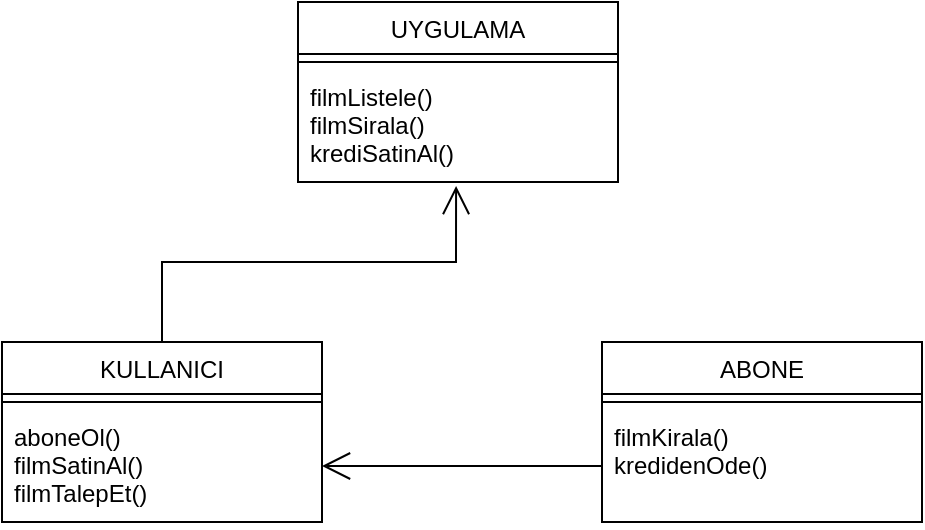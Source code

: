 <mxfile version="19.0.0" type="github">
  <diagram id="C5RBs43oDa-KdzZeNtuy" name="Page-1">
    <mxGraphModel dx="1181" dy="769" grid="1" gridSize="10" guides="1" tooltips="1" connect="1" arrows="1" fold="1" page="1" pageScale="1" pageWidth="827" pageHeight="1169" math="0" shadow="0">
      <root>
        <mxCell id="WIyWlLk6GJQsqaUBKTNV-0" />
        <mxCell id="WIyWlLk6GJQsqaUBKTNV-1" parent="WIyWlLk6GJQsqaUBKTNV-0" />
        <mxCell id="zkfFHV4jXpPFQw0GAbJ--13" value="UYGULAMA" style="swimlane;fontStyle=0;align=center;verticalAlign=top;childLayout=stackLayout;horizontal=1;startSize=26;horizontalStack=0;resizeParent=1;resizeLast=0;collapsible=1;marginBottom=0;rounded=0;shadow=0;strokeWidth=1;" parent="WIyWlLk6GJQsqaUBKTNV-1" vertex="1">
          <mxGeometry x="332" y="220" width="160" height="90" as="geometry">
            <mxRectangle x="340" y="380" width="170" height="26" as="alternateBounds" />
          </mxGeometry>
        </mxCell>
        <mxCell id="zkfFHV4jXpPFQw0GAbJ--15" value="" style="line;html=1;strokeWidth=1;align=left;verticalAlign=middle;spacingTop=-1;spacingLeft=3;spacingRight=3;rotatable=0;labelPosition=right;points=[];portConstraint=eastwest;" parent="zkfFHV4jXpPFQw0GAbJ--13" vertex="1">
          <mxGeometry y="26" width="160" height="8" as="geometry" />
        </mxCell>
        <mxCell id="zkfFHV4jXpPFQw0GAbJ--14" value="filmListele()&#xa;filmSirala()&#xa;krediSatinAl()" style="text;align=left;verticalAlign=top;spacingLeft=4;spacingRight=4;overflow=hidden;rotatable=0;points=[[0,0.5],[1,0.5]];portConstraint=eastwest;spacing=2;" parent="zkfFHV4jXpPFQw0GAbJ--13" vertex="1">
          <mxGeometry y="34" width="160" height="56" as="geometry" />
        </mxCell>
        <mxCell id="-mJ5y1uFMxhFPm_FpY-s-0" value="KULLANICI" style="swimlane;fontStyle=0;align=center;verticalAlign=top;childLayout=stackLayout;horizontal=1;startSize=26;horizontalStack=0;resizeParent=1;resizeLast=0;collapsible=1;marginBottom=0;rounded=0;shadow=0;strokeWidth=1;" vertex="1" parent="WIyWlLk6GJQsqaUBKTNV-1">
          <mxGeometry x="184" y="390" width="160" height="90" as="geometry">
            <mxRectangle x="340" y="380" width="170" height="26" as="alternateBounds" />
          </mxGeometry>
        </mxCell>
        <mxCell id="-mJ5y1uFMxhFPm_FpY-s-1" value="" style="line;html=1;strokeWidth=1;align=left;verticalAlign=middle;spacingTop=-1;spacingLeft=3;spacingRight=3;rotatable=0;labelPosition=right;points=[];portConstraint=eastwest;" vertex="1" parent="-mJ5y1uFMxhFPm_FpY-s-0">
          <mxGeometry y="26" width="160" height="8" as="geometry" />
        </mxCell>
        <mxCell id="-mJ5y1uFMxhFPm_FpY-s-2" value="aboneOl()&#xa;filmSatinAl()&#xa;filmTalepEt()" style="text;align=left;verticalAlign=top;spacingLeft=4;spacingRight=4;overflow=hidden;rotatable=0;points=[[0,0.5],[1,0.5]];portConstraint=eastwest;spacing=2;" vertex="1" parent="-mJ5y1uFMxhFPm_FpY-s-0">
          <mxGeometry y="34" width="160" height="56" as="geometry" />
        </mxCell>
        <mxCell id="-mJ5y1uFMxhFPm_FpY-s-3" value="ABONE" style="swimlane;fontStyle=0;align=center;verticalAlign=top;childLayout=stackLayout;horizontal=1;startSize=26;horizontalStack=0;resizeParent=1;resizeLast=0;collapsible=1;marginBottom=0;rounded=0;shadow=0;strokeWidth=1;" vertex="1" parent="WIyWlLk6GJQsqaUBKTNV-1">
          <mxGeometry x="484" y="390" width="160" height="90" as="geometry">
            <mxRectangle x="340" y="380" width="170" height="26" as="alternateBounds" />
          </mxGeometry>
        </mxCell>
        <mxCell id="-mJ5y1uFMxhFPm_FpY-s-4" value="" style="line;html=1;strokeWidth=1;align=left;verticalAlign=middle;spacingTop=-1;spacingLeft=3;spacingRight=3;rotatable=0;labelPosition=right;points=[];portConstraint=eastwest;" vertex="1" parent="-mJ5y1uFMxhFPm_FpY-s-3">
          <mxGeometry y="26" width="160" height="8" as="geometry" />
        </mxCell>
        <mxCell id="-mJ5y1uFMxhFPm_FpY-s-5" value="filmKirala()&#xa;kredidenOde()" style="text;align=left;verticalAlign=top;spacingLeft=4;spacingRight=4;overflow=hidden;rotatable=0;points=[[0,0.5],[1,0.5]];portConstraint=eastwest;spacing=2;" vertex="1" parent="-mJ5y1uFMxhFPm_FpY-s-3">
          <mxGeometry y="34" width="160" height="56" as="geometry" />
        </mxCell>
        <mxCell id="-mJ5y1uFMxhFPm_FpY-s-6" value="" style="endArrow=open;endFill=1;endSize=12;html=1;rounded=0;fontSize=12;sourcePerimeterSpacing=0;targetPerimeterSpacing=0;entryX=1;entryY=0.5;entryDx=0;entryDy=0;" edge="1" parent="WIyWlLk6GJQsqaUBKTNV-1" source="-mJ5y1uFMxhFPm_FpY-s-5" target="-mJ5y1uFMxhFPm_FpY-s-2">
          <mxGeometry width="160" relative="1" as="geometry">
            <mxPoint x="314" y="340" as="sourcePoint" />
            <mxPoint x="474" y="340" as="targetPoint" />
          </mxGeometry>
        </mxCell>
        <mxCell id="-mJ5y1uFMxhFPm_FpY-s-7" value="" style="endArrow=open;endFill=1;endSize=12;html=1;rounded=0;fontSize=12;sourcePerimeterSpacing=0;targetPerimeterSpacing=0;entryX=0.494;entryY=1.036;entryDx=0;entryDy=0;entryPerimeter=0;exitX=0.5;exitY=0;exitDx=0;exitDy=0;" edge="1" parent="WIyWlLk6GJQsqaUBKTNV-1" source="-mJ5y1uFMxhFPm_FpY-s-0" target="zkfFHV4jXpPFQw0GAbJ--14">
          <mxGeometry width="160" relative="1" as="geometry">
            <mxPoint x="314" y="340" as="sourcePoint" />
            <mxPoint x="474" y="340" as="targetPoint" />
            <Array as="points">
              <mxPoint x="264" y="350" />
              <mxPoint x="411" y="350" />
            </Array>
          </mxGeometry>
        </mxCell>
      </root>
    </mxGraphModel>
  </diagram>
</mxfile>
